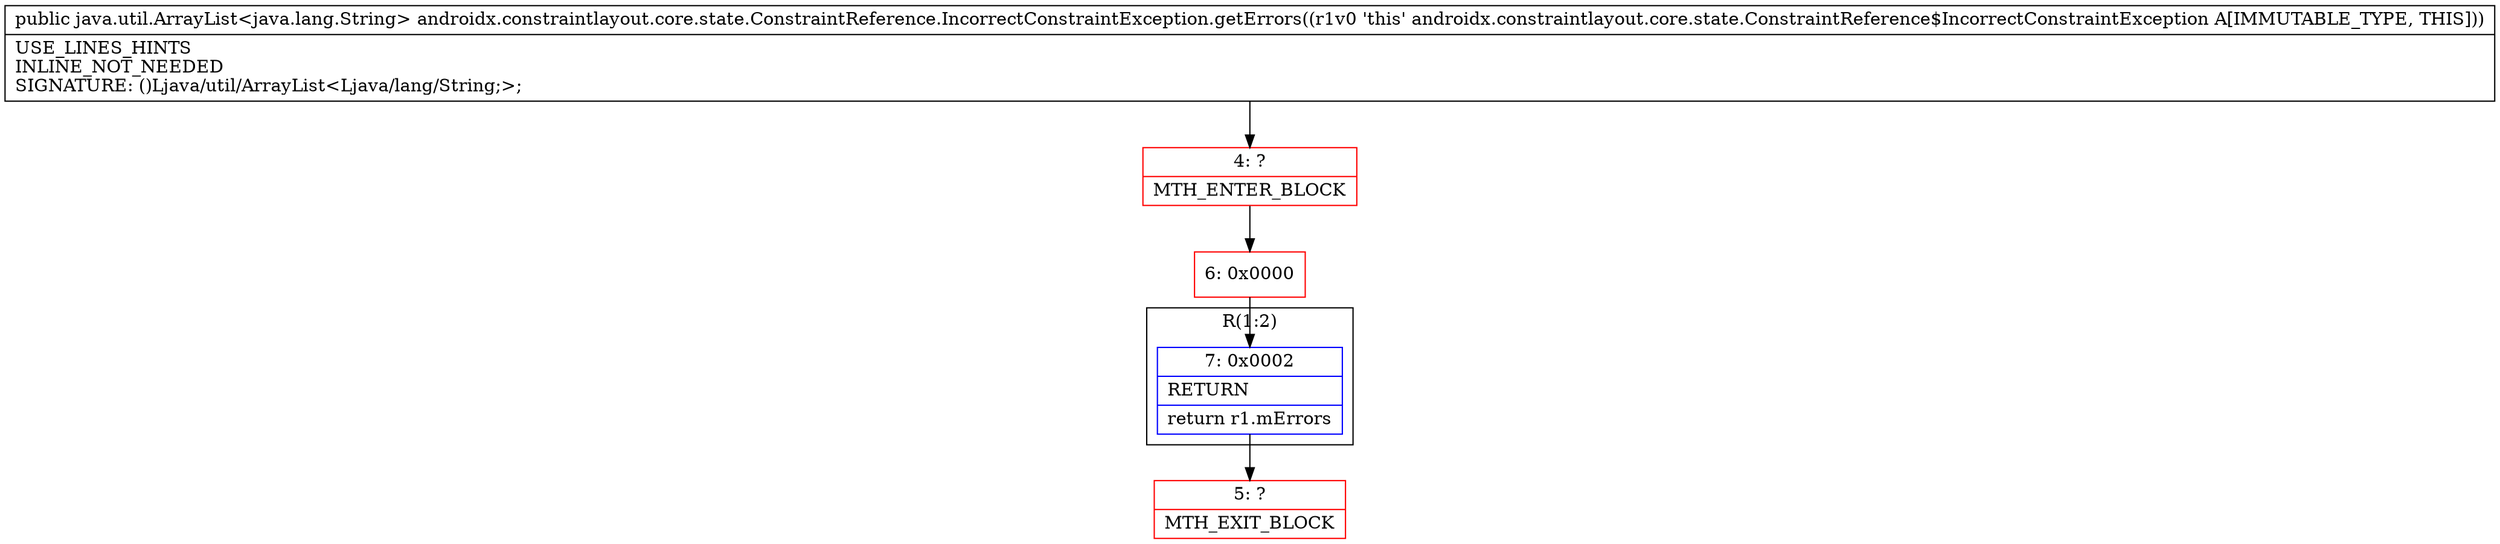 digraph "CFG forandroidx.constraintlayout.core.state.ConstraintReference.IncorrectConstraintException.getErrors()Ljava\/util\/ArrayList;" {
subgraph cluster_Region_1663103278 {
label = "R(1:2)";
node [shape=record,color=blue];
Node_7 [shape=record,label="{7\:\ 0x0002|RETURN\l|return r1.mErrors\l}"];
}
Node_4 [shape=record,color=red,label="{4\:\ ?|MTH_ENTER_BLOCK\l}"];
Node_6 [shape=record,color=red,label="{6\:\ 0x0000}"];
Node_5 [shape=record,color=red,label="{5\:\ ?|MTH_EXIT_BLOCK\l}"];
MethodNode[shape=record,label="{public java.util.ArrayList\<java.lang.String\> androidx.constraintlayout.core.state.ConstraintReference.IncorrectConstraintException.getErrors((r1v0 'this' androidx.constraintlayout.core.state.ConstraintReference$IncorrectConstraintException A[IMMUTABLE_TYPE, THIS]))  | USE_LINES_HINTS\lINLINE_NOT_NEEDED\lSIGNATURE: ()Ljava\/util\/ArrayList\<Ljava\/lang\/String;\>;\l}"];
MethodNode -> Node_4;Node_7 -> Node_5;
Node_4 -> Node_6;
Node_6 -> Node_7;
}

